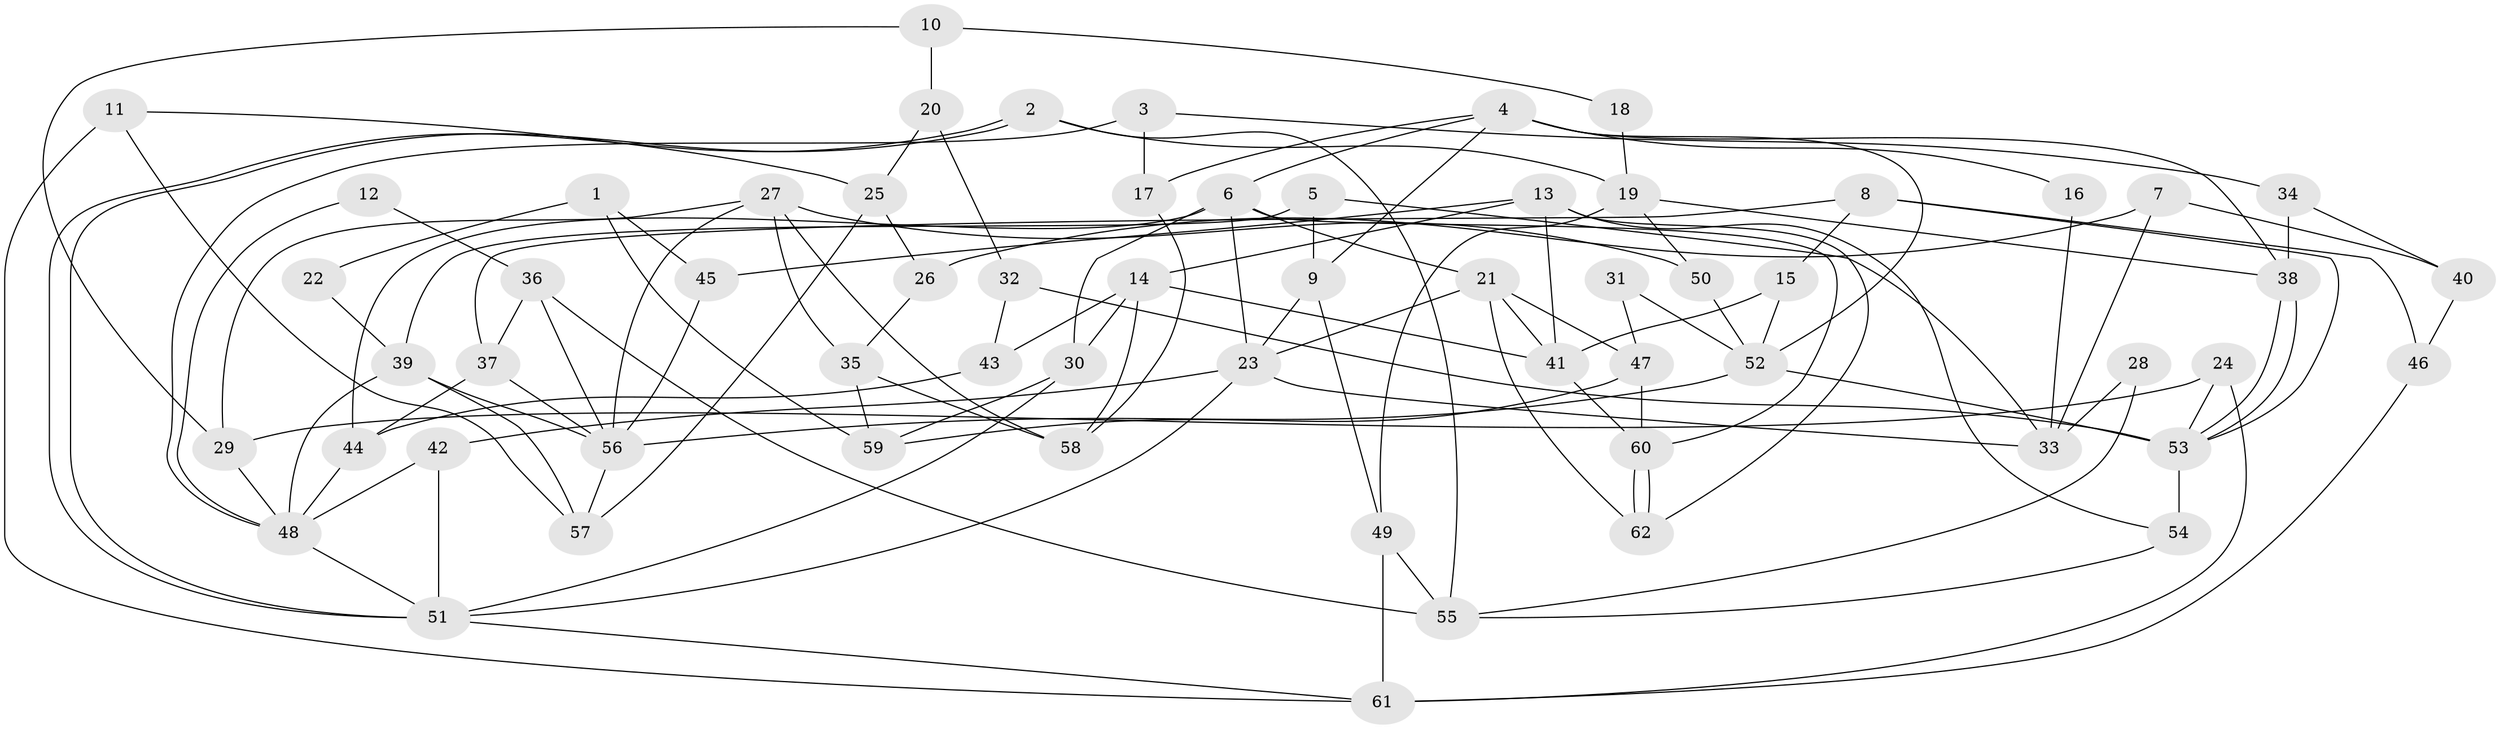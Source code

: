 // Generated by graph-tools (version 1.1) at 2025/50/03/09/25 03:50:04]
// undirected, 62 vertices, 124 edges
graph export_dot {
graph [start="1"]
  node [color=gray90,style=filled];
  1;
  2;
  3;
  4;
  5;
  6;
  7;
  8;
  9;
  10;
  11;
  12;
  13;
  14;
  15;
  16;
  17;
  18;
  19;
  20;
  21;
  22;
  23;
  24;
  25;
  26;
  27;
  28;
  29;
  30;
  31;
  32;
  33;
  34;
  35;
  36;
  37;
  38;
  39;
  40;
  41;
  42;
  43;
  44;
  45;
  46;
  47;
  48;
  49;
  50;
  51;
  52;
  53;
  54;
  55;
  56;
  57;
  58;
  59;
  60;
  61;
  62;
  1 -- 45;
  1 -- 59;
  1 -- 22;
  2 -- 19;
  2 -- 51;
  2 -- 51;
  2 -- 55;
  3 -- 17;
  3 -- 48;
  3 -- 34;
  4 -- 6;
  4 -- 52;
  4 -- 9;
  4 -- 16;
  4 -- 17;
  4 -- 38;
  5 -- 9;
  5 -- 39;
  5 -- 33;
  6 -- 60;
  6 -- 23;
  6 -- 21;
  6 -- 30;
  6 -- 44;
  7 -- 40;
  7 -- 33;
  7 -- 26;
  8 -- 37;
  8 -- 15;
  8 -- 46;
  8 -- 53;
  9 -- 23;
  9 -- 49;
  10 -- 20;
  10 -- 29;
  10 -- 18;
  11 -- 61;
  11 -- 57;
  11 -- 25;
  12 -- 36;
  12 -- 48;
  13 -- 62;
  13 -- 14;
  13 -- 41;
  13 -- 45;
  13 -- 54;
  14 -- 58;
  14 -- 30;
  14 -- 41;
  14 -- 43;
  15 -- 41;
  15 -- 52;
  16 -- 33;
  17 -- 58;
  18 -- 19;
  19 -- 49;
  19 -- 38;
  19 -- 50;
  20 -- 32;
  20 -- 25;
  21 -- 41;
  21 -- 23;
  21 -- 47;
  21 -- 62;
  22 -- 39;
  23 -- 42;
  23 -- 33;
  23 -- 51;
  24 -- 61;
  24 -- 53;
  24 -- 29;
  25 -- 57;
  25 -- 26;
  26 -- 35;
  27 -- 35;
  27 -- 50;
  27 -- 29;
  27 -- 56;
  27 -- 58;
  28 -- 55;
  28 -- 33;
  29 -- 48;
  30 -- 51;
  30 -- 59;
  31 -- 52;
  31 -- 47;
  32 -- 43;
  32 -- 53;
  34 -- 38;
  34 -- 40;
  35 -- 59;
  35 -- 58;
  36 -- 56;
  36 -- 55;
  36 -- 37;
  37 -- 44;
  37 -- 56;
  38 -- 53;
  38 -- 53;
  39 -- 56;
  39 -- 48;
  39 -- 57;
  40 -- 46;
  41 -- 60;
  42 -- 51;
  42 -- 48;
  43 -- 44;
  44 -- 48;
  45 -- 56;
  46 -- 61;
  47 -- 60;
  47 -- 59;
  48 -- 51;
  49 -- 55;
  49 -- 61;
  50 -- 52;
  51 -- 61;
  52 -- 56;
  52 -- 53;
  53 -- 54;
  54 -- 55;
  56 -- 57;
  60 -- 62;
  60 -- 62;
}
